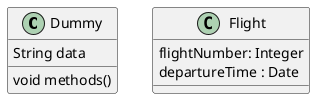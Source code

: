 
@startuml 
class Dummy { 
    String data
    void methods()
}
class Flight {
flightNumber: Integer
 departureTime : Date
}
@enduml
